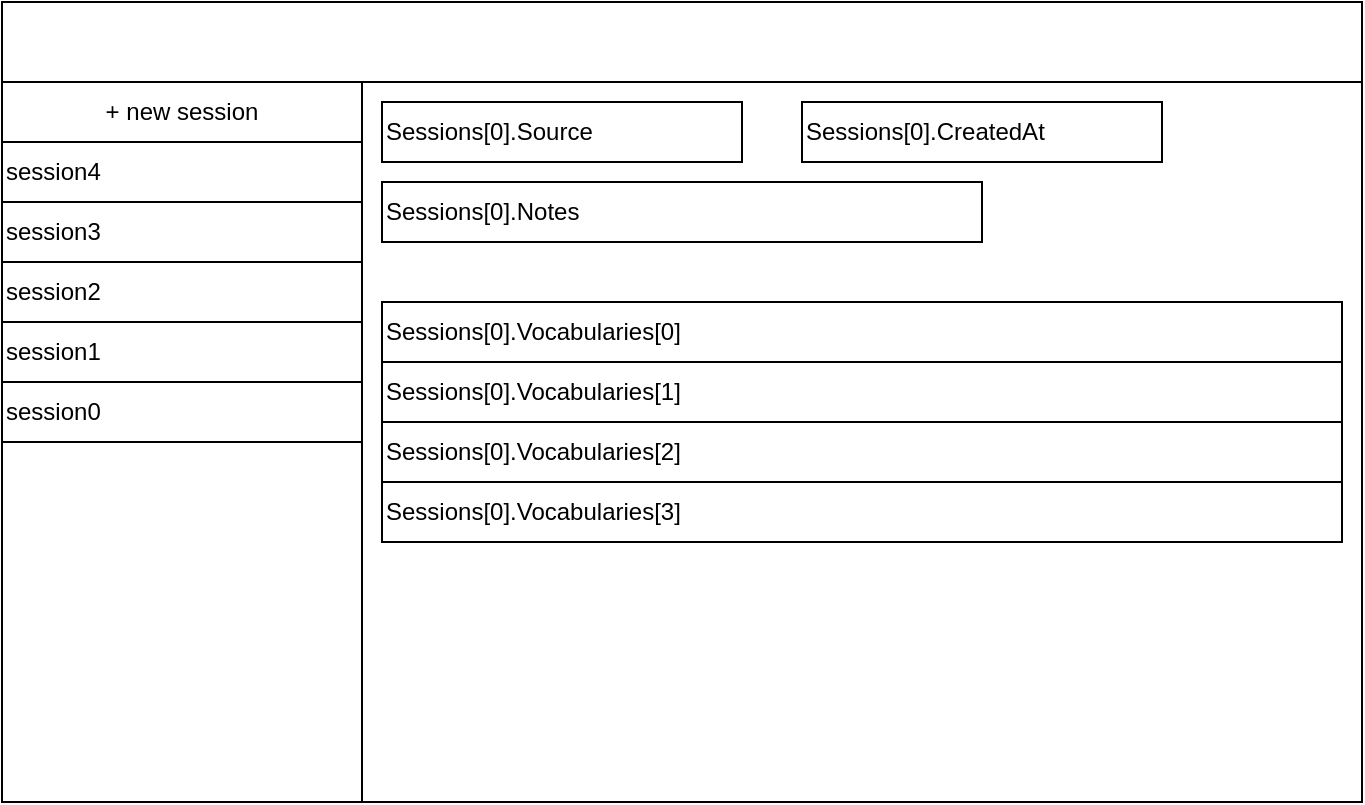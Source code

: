 <mxfile version="20.2.3" type="device"><diagram id="dxundp3-hpKIv1MsGcku" name="Page-1"><mxGraphModel dx="1422" dy="857" grid="1" gridSize="10" guides="1" tooltips="1" connect="1" arrows="1" fold="1" page="1" pageScale="1" pageWidth="827" pageHeight="1169" math="0" shadow="0"><root><mxCell id="0"/><mxCell id="1" parent="0"/><mxCell id="WTgwWaRBcdCO3KSIOugZ-1" value="" style="rounded=0;whiteSpace=wrap;html=1;" vertex="1" parent="1"><mxGeometry x="80" y="120" width="680" height="400" as="geometry"/></mxCell><mxCell id="WTgwWaRBcdCO3KSIOugZ-2" value="" style="rounded=0;whiteSpace=wrap;html=1;" vertex="1" parent="1"><mxGeometry x="80" y="160" width="180" height="360" as="geometry"/></mxCell><mxCell id="WTgwWaRBcdCO3KSIOugZ-3" value="+ new session" style="rounded=0;whiteSpace=wrap;html=1;" vertex="1" parent="1"><mxGeometry x="80" y="160" width="180" height="30" as="geometry"/></mxCell><mxCell id="WTgwWaRBcdCO3KSIOugZ-4" value="session3" style="rounded=0;whiteSpace=wrap;html=1;align=left;" vertex="1" parent="1"><mxGeometry x="80" y="220" width="180" height="30" as="geometry"/></mxCell><mxCell id="WTgwWaRBcdCO3KSIOugZ-5" value="session2" style="rounded=0;whiteSpace=wrap;html=1;align=left;" vertex="1" parent="1"><mxGeometry x="80" y="250" width="180" height="30" as="geometry"/></mxCell><mxCell id="WTgwWaRBcdCO3KSIOugZ-6" value="session0" style="rounded=0;whiteSpace=wrap;html=1;align=left;" vertex="1" parent="1"><mxGeometry x="80" y="310" width="180" height="30" as="geometry"/></mxCell><mxCell id="WTgwWaRBcdCO3KSIOugZ-7" value="session1" style="rounded=0;whiteSpace=wrap;html=1;align=left;" vertex="1" parent="1"><mxGeometry x="80" y="280" width="180" height="30" as="geometry"/></mxCell><mxCell id="WTgwWaRBcdCO3KSIOugZ-8" value="session4" style="rounded=0;whiteSpace=wrap;html=1;align=left;" vertex="1" parent="1"><mxGeometry x="80" y="190" width="180" height="30" as="geometry"/></mxCell><mxCell id="WTgwWaRBcdCO3KSIOugZ-9" value="" style="rounded=0;whiteSpace=wrap;html=1;" vertex="1" parent="1"><mxGeometry x="80" y="120" width="680" height="40" as="geometry"/></mxCell><mxCell id="WTgwWaRBcdCO3KSIOugZ-10" value="Sessions[0].Source" style="rounded=0;whiteSpace=wrap;html=1;align=left;" vertex="1" parent="1"><mxGeometry x="270" y="170" width="180" height="30" as="geometry"/></mxCell><mxCell id="WTgwWaRBcdCO3KSIOugZ-12" value="Sessions[0].Notes" style="rounded=0;whiteSpace=wrap;html=1;align=left;" vertex="1" parent="1"><mxGeometry x="270" y="210" width="300" height="30" as="geometry"/></mxCell><mxCell id="WTgwWaRBcdCO3KSIOugZ-13" value="Sessions[0].CreatedAt" style="rounded=0;whiteSpace=wrap;html=1;align=left;" vertex="1" parent="1"><mxGeometry x="480" y="170" width="180" height="30" as="geometry"/></mxCell><mxCell id="WTgwWaRBcdCO3KSIOugZ-14" value="Sessions[0].Vocabularies[0]" style="rounded=0;whiteSpace=wrap;html=1;align=left;" vertex="1" parent="1"><mxGeometry x="270" y="270" width="480" height="30" as="geometry"/></mxCell><mxCell id="WTgwWaRBcdCO3KSIOugZ-15" value="Sessions[0].Vocabularies[1]" style="rounded=0;whiteSpace=wrap;html=1;align=left;" vertex="1" parent="1"><mxGeometry x="270" y="300" width="480" height="30" as="geometry"/></mxCell><mxCell id="WTgwWaRBcdCO3KSIOugZ-17" value="Sessions[0].Vocabularies[2]" style="rounded=0;whiteSpace=wrap;html=1;align=left;" vertex="1" parent="1"><mxGeometry x="270" y="330" width="480" height="30" as="geometry"/></mxCell><mxCell id="WTgwWaRBcdCO3KSIOugZ-18" value="Sessions[0].Vocabularies[3]" style="rounded=0;whiteSpace=wrap;html=1;align=left;" vertex="1" parent="1"><mxGeometry x="270" y="360" width="480" height="30" as="geometry"/></mxCell></root></mxGraphModel></diagram></mxfile>
